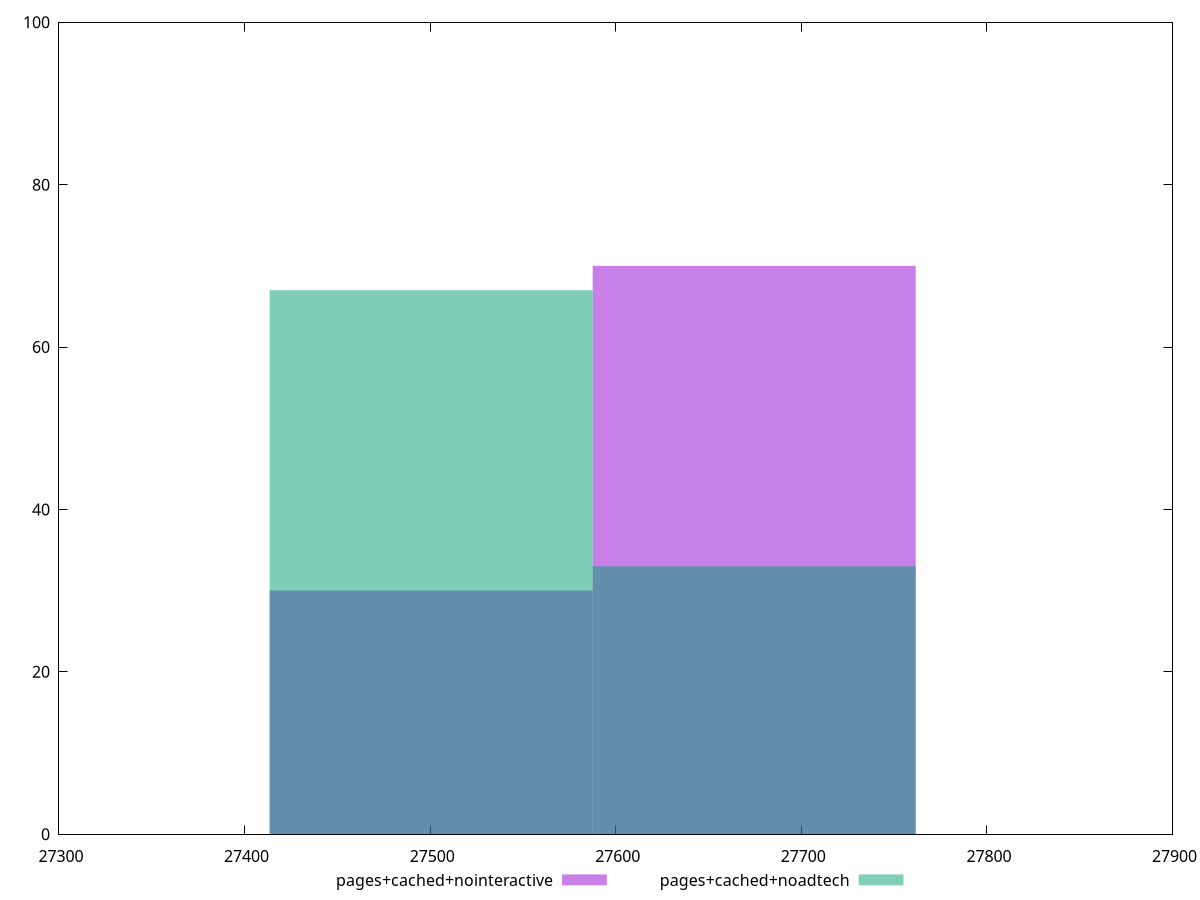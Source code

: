 reset
set terminal svg size 640, 500 enhanced background rgb 'white'
set output "report_00007_2020-12-11T15:55:29.892Z/uses-webp-images/comparison/histogram/3_vs_4.svg"

$pagesCachedNointeractive <<EOF
27500.541597820597 30
27674.595658566297 70
EOF

$pagesCachedNoadtech <<EOF
27674.595658566297 33
27500.541597820597 67
EOF

set key outside below
set boxwidth 174.05406074569999
set yrange [0:100]
set style fill transparent solid 0.5 noborder

plot \
  $pagesCachedNointeractive title "pages+cached+nointeractive" with boxes, \
  $pagesCachedNoadtech title "pages+cached+noadtech" with boxes, \


reset